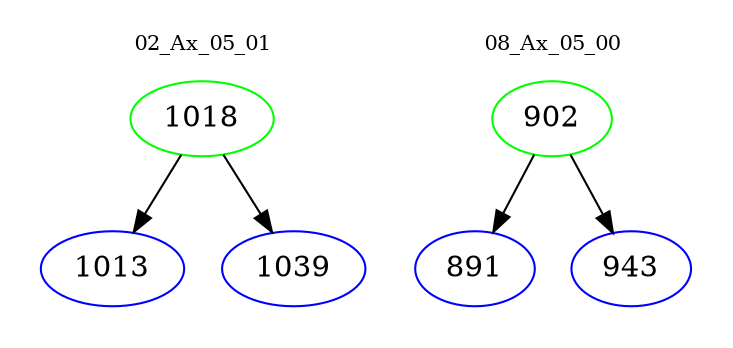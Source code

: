 digraph{
subgraph cluster_0 {
color = white
label = "02_Ax_05_01";
fontsize=10;
T0_1018 [label="1018", color="green"]
T0_1018 -> T0_1013 [color="black"]
T0_1013 [label="1013", color="blue"]
T0_1018 -> T0_1039 [color="black"]
T0_1039 [label="1039", color="blue"]
}
subgraph cluster_1 {
color = white
label = "08_Ax_05_00";
fontsize=10;
T1_902 [label="902", color="green"]
T1_902 -> T1_891 [color="black"]
T1_891 [label="891", color="blue"]
T1_902 -> T1_943 [color="black"]
T1_943 [label="943", color="blue"]
}
}
